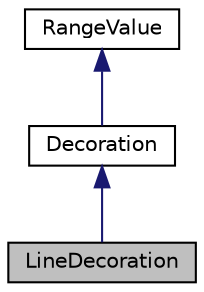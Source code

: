 digraph "LineDecoration"
{
 // LATEX_PDF_SIZE
  edge [fontname="Helvetica",fontsize="10",labelfontname="Helvetica",labelfontsize="10"];
  node [fontname="Helvetica",fontsize="10",shape=record];
  Node1 [label="LineDecoration",height=0.2,width=0.4,color="black", fillcolor="grey75", style="filled", fontcolor="black",tooltip=" "];
  Node2 -> Node1 [dir="back",color="midnightblue",fontsize="10",style="solid",fontname="Helvetica"];
  Node2 [label="Decoration",height=0.2,width=0.4,color="black", fillcolor="white", style="filled",URL="$classDecoration.html",tooltip="A decoration provides information on how to draw or style a piece of content."];
  Node3 -> Node2 [dir="back",color="midnightblue",fontsize="10",style="solid",fontname="Helvetica"];
  Node3 [label="RangeValue",height=0.2,width=0.4,color="black", fillcolor="white", style="filled",URL="$classRangeValue.html",tooltip="Each range is associated with a value, which must inherit from this class."];
}
